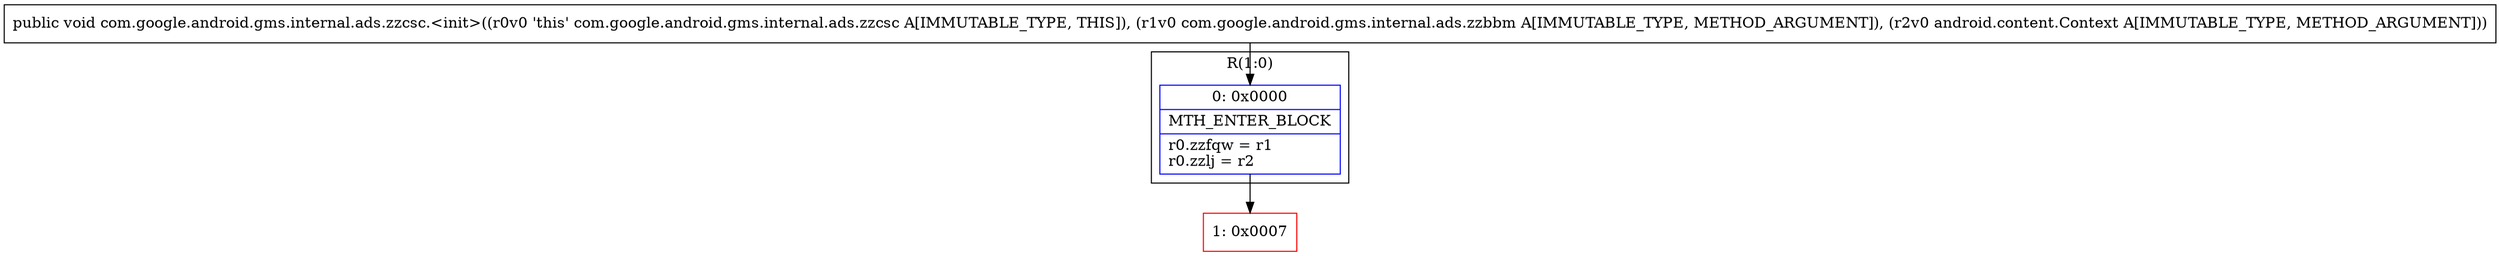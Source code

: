 digraph "CFG forcom.google.android.gms.internal.ads.zzcsc.\<init\>(Lcom\/google\/android\/gms\/internal\/ads\/zzbbm;Landroid\/content\/Context;)V" {
subgraph cluster_Region_888001324 {
label = "R(1:0)";
node [shape=record,color=blue];
Node_0 [shape=record,label="{0\:\ 0x0000|MTH_ENTER_BLOCK\l|r0.zzfqw = r1\lr0.zzlj = r2\l}"];
}
Node_1 [shape=record,color=red,label="{1\:\ 0x0007}"];
MethodNode[shape=record,label="{public void com.google.android.gms.internal.ads.zzcsc.\<init\>((r0v0 'this' com.google.android.gms.internal.ads.zzcsc A[IMMUTABLE_TYPE, THIS]), (r1v0 com.google.android.gms.internal.ads.zzbbm A[IMMUTABLE_TYPE, METHOD_ARGUMENT]), (r2v0 android.content.Context A[IMMUTABLE_TYPE, METHOD_ARGUMENT])) }"];
MethodNode -> Node_0;
Node_0 -> Node_1;
}

